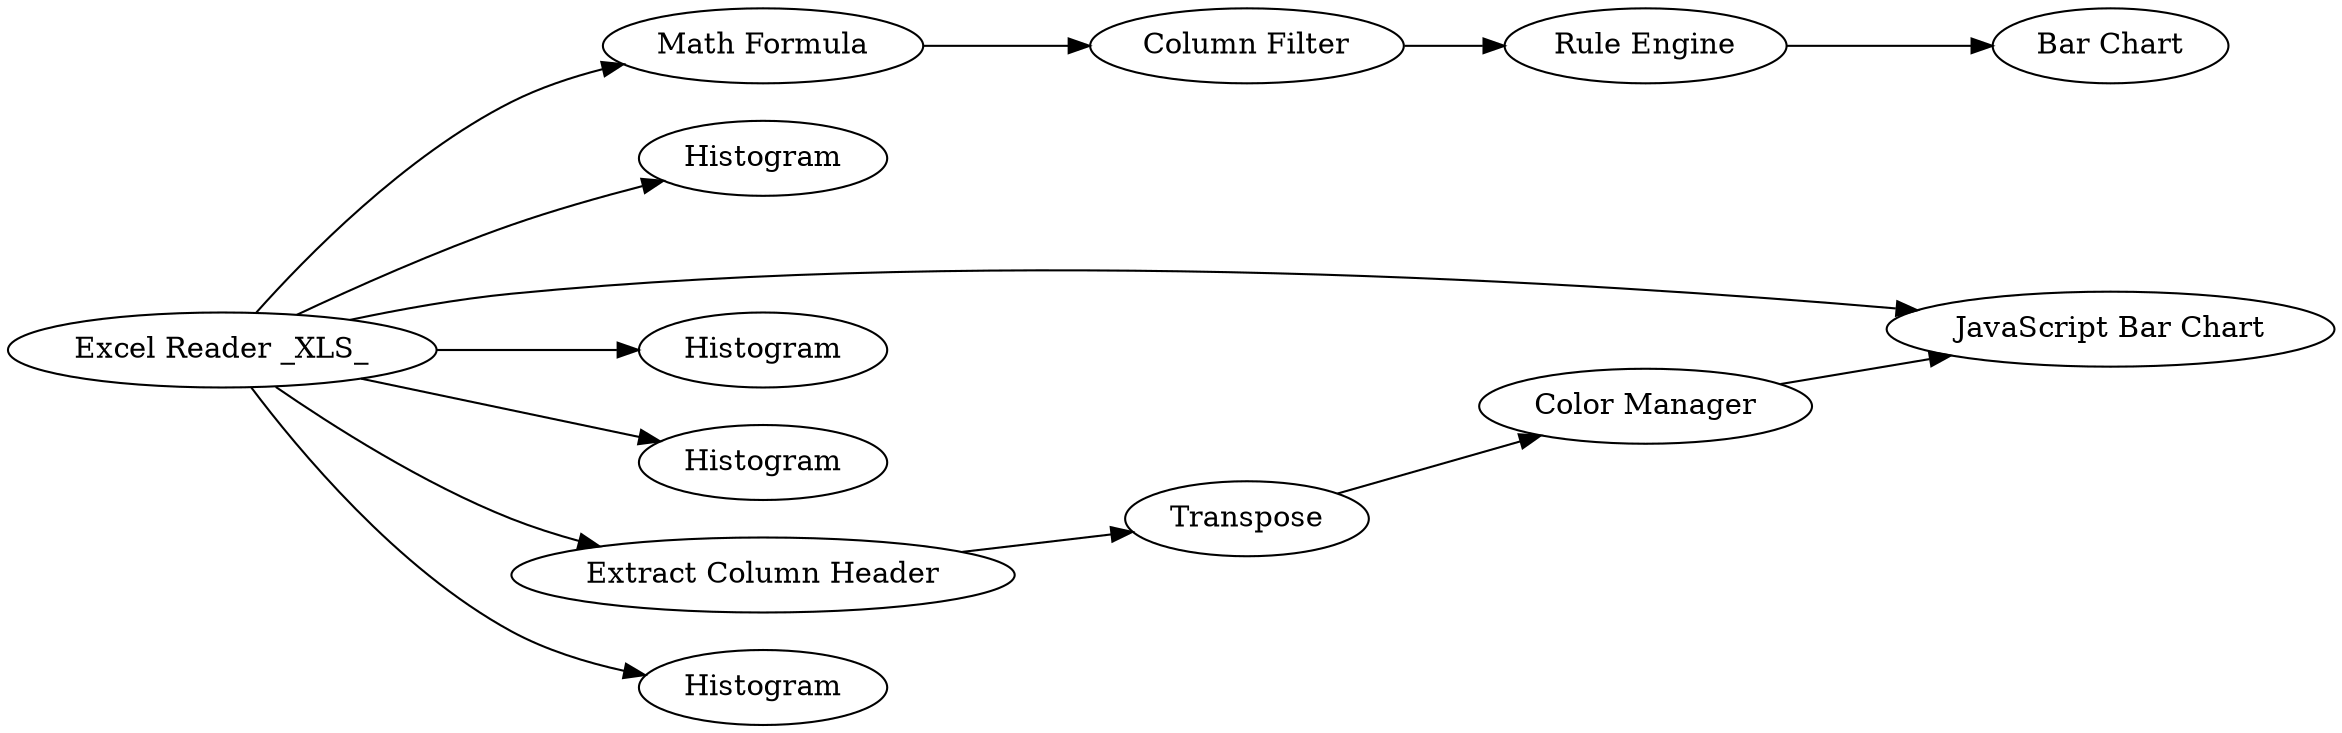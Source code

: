digraph {
	"7278089875825723291_36" [label="Math Formula"]
	"7278089875825723291_44" [label=Histogram]
	"7278089875825723291_21" [label="JavaScript Bar Chart"]
	"7278089875825723291_19" [label=Transpose]
	"7278089875825723291_35" [label="Column Filter"]
	"7278089875825723291_41" [label=Histogram]
	"7278089875825723291_40" [label="Excel Reader _XLS_"]
	"7278089875825723291_43" [label=Histogram]
	"7278089875825723291_18" [label="Extract Column Header"]
	"7278089875825723291_34" [label="Rule Engine"]
	"7278089875825723291_38" [label="Bar Chart"]
	"7278089875825723291_42" [label=Histogram]
	"7278089875825723291_20" [label="Color Manager"]
	"7278089875825723291_40" -> "7278089875825723291_21"
	"7278089875825723291_18" -> "7278089875825723291_19"
	"7278089875825723291_35" -> "7278089875825723291_34"
	"7278089875825723291_40" -> "7278089875825723291_43"
	"7278089875825723291_40" -> "7278089875825723291_44"
	"7278089875825723291_40" -> "7278089875825723291_36"
	"7278089875825723291_40" -> "7278089875825723291_18"
	"7278089875825723291_34" -> "7278089875825723291_38"
	"7278089875825723291_20" -> "7278089875825723291_21"
	"7278089875825723291_40" -> "7278089875825723291_41"
	"7278089875825723291_19" -> "7278089875825723291_20"
	"7278089875825723291_40" -> "7278089875825723291_42"
	"7278089875825723291_36" -> "7278089875825723291_35"
	rankdir=LR
}

